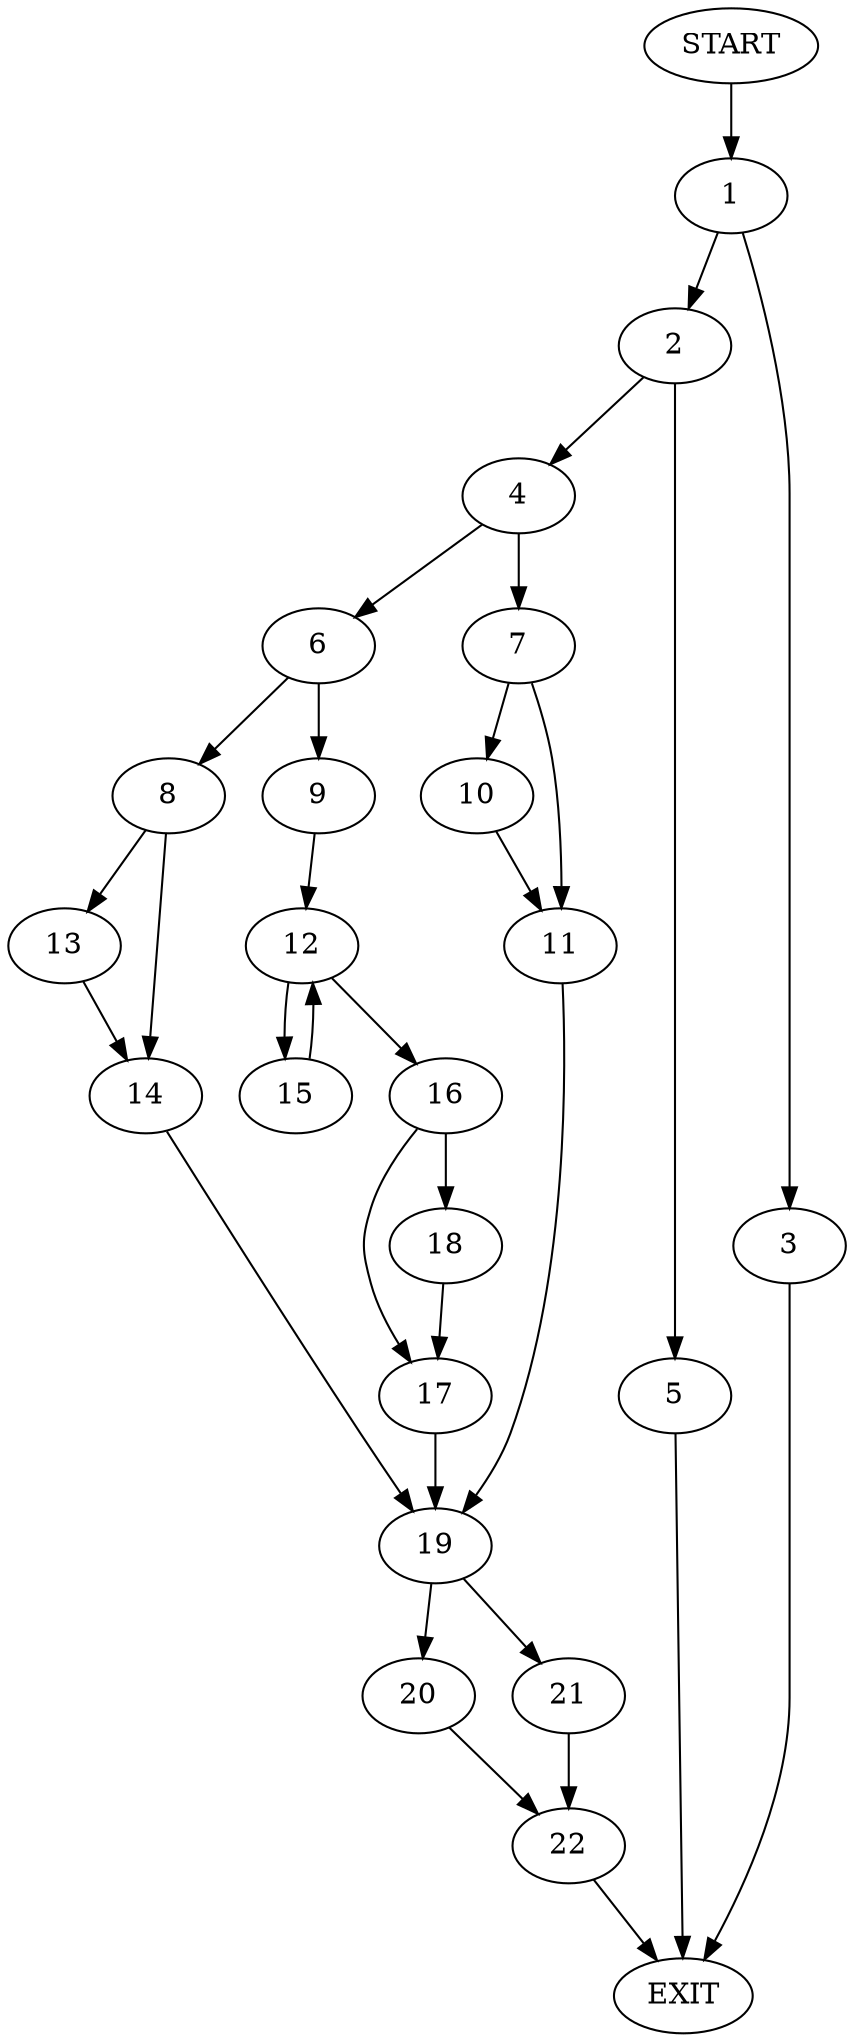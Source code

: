digraph {
0 [label="START"]
23 [label="EXIT"]
0 -> 1
1 -> 2
1 -> 3
2 -> 4
2 -> 5
3 -> 23
5 -> 23
4 -> 6
4 -> 7
6 -> 8
6 -> 9
7 -> 10
7 -> 11
9 -> 12
8 -> 13
8 -> 14
12 -> 15
12 -> 16
15 -> 12
16 -> 17
16 -> 18
18 -> 17
17 -> 19
19 -> 20
19 -> 21
13 -> 14
14 -> 19
10 -> 11
11 -> 19
21 -> 22
20 -> 22
22 -> 23
}
